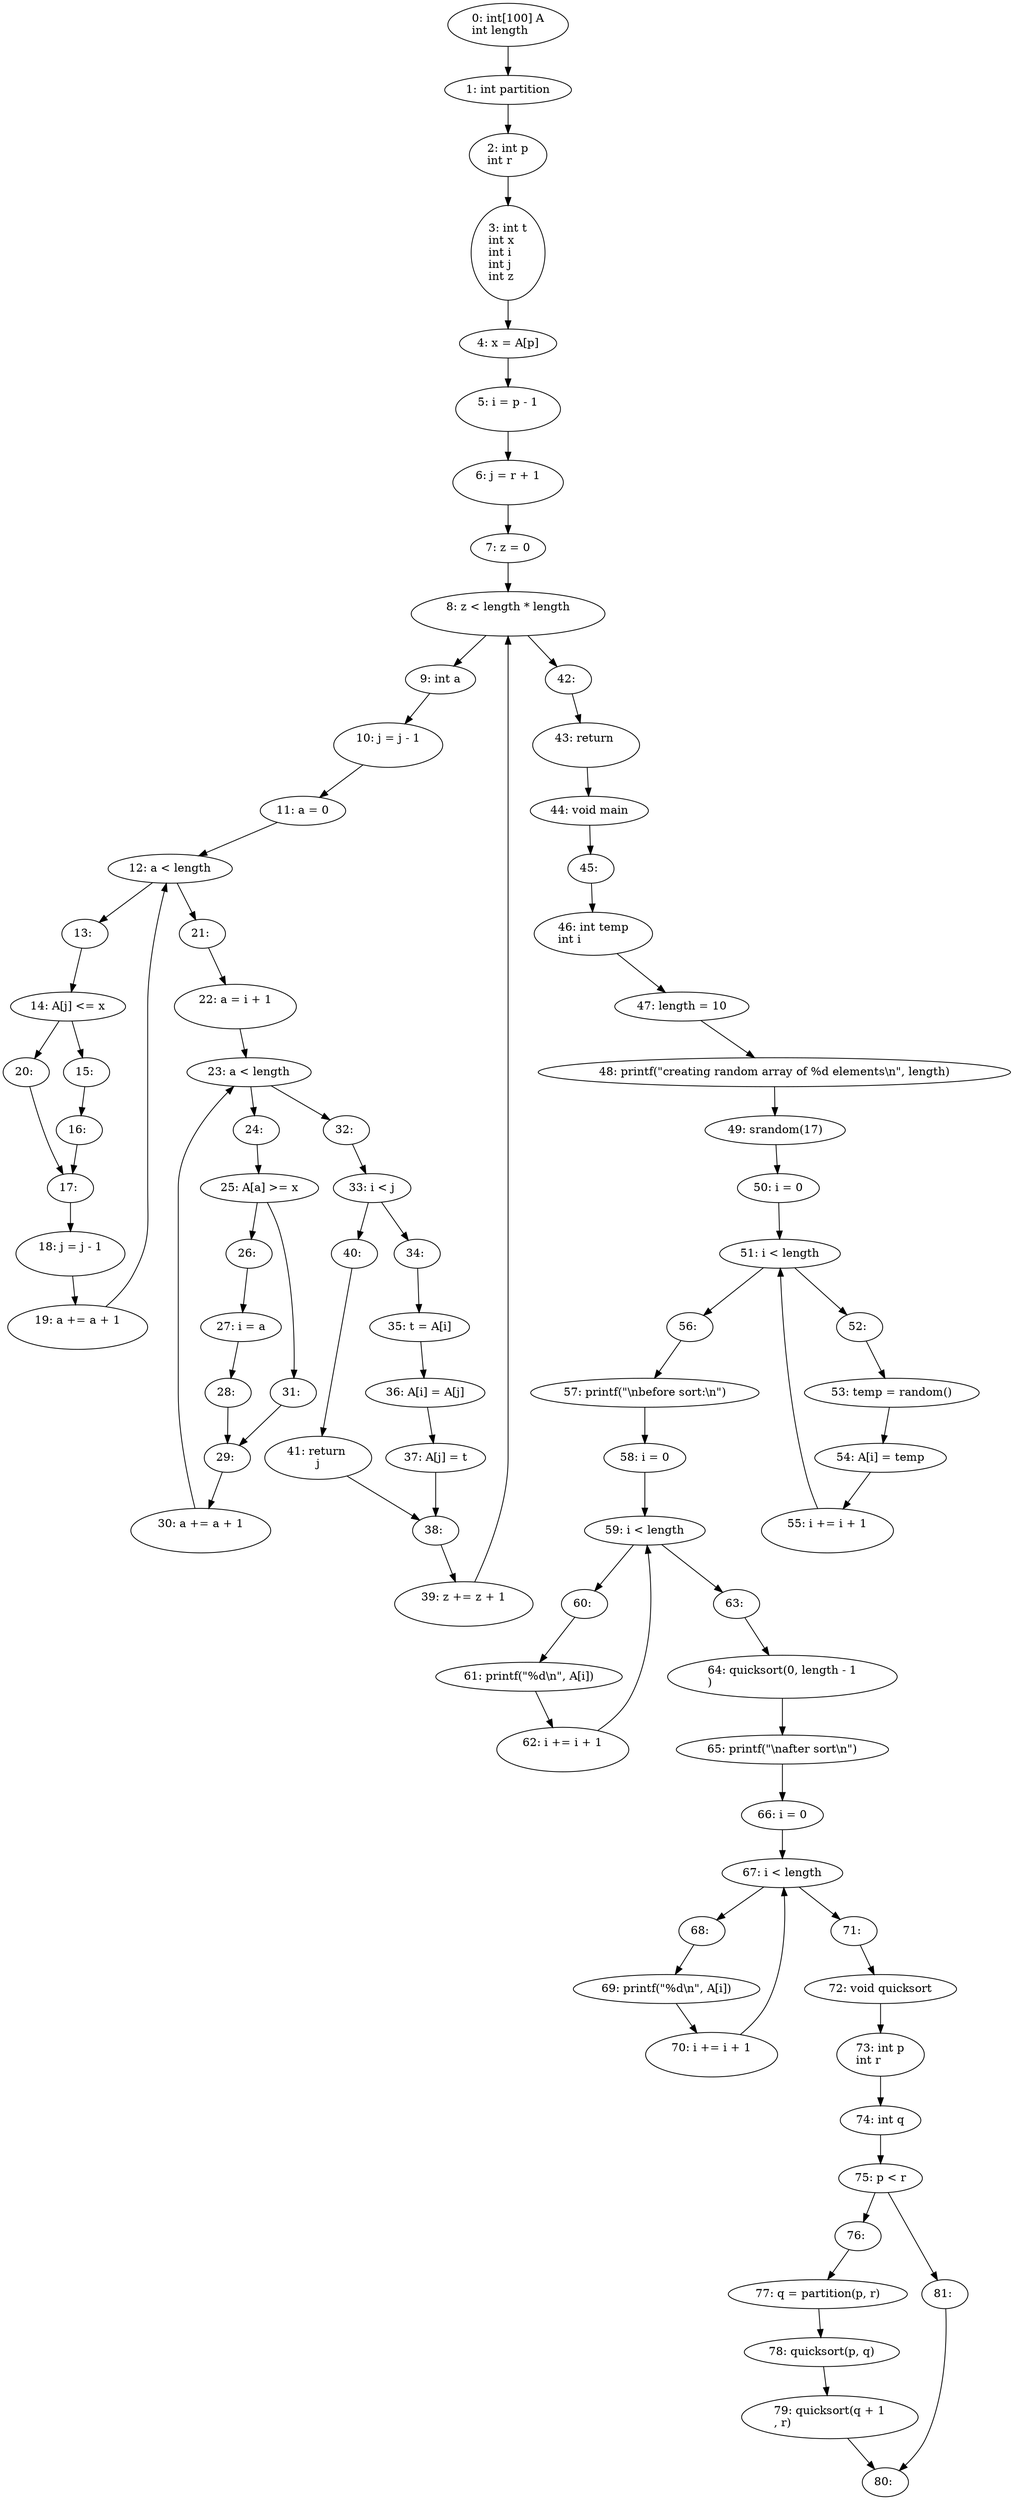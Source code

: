 digraph G {
  0 [ label="0: int[100]\ A\lint\ length\l" ];
  1 [ label="1: int\ partition\l" ];
  2 [ label="2: int\ p\lint\ r\l" ];
  3 [ label="3: int\ t\lint\ x\lint\ i\lint\ j\lint\ z\l" ];
  4 [ label="4: x\ =\ A[p]\l" ];
  5 [ label="5: i\ =\ p\ -\ 1\l\l" ];
  6 [ label="6: j\ =\ r\ +\ 1\l\l" ];
  7 [ label="7: z\ =\ 0\l" ];
  8 [ label="8: z\ \<\ length\ *\ length\l\l" ];
  9 [ label="9: int\ a\l" ];
  10 [ label="10: j\ =\ j\ -\ 1\l\l" ];
  11 [ label="11: a\ =\ 0\l" ];
  12 [ label="12: a\ \<\ length\l" ];
  13 [ label="13: " ];
  14 [ label="14: A[j]\ \<=\ x\l" ];
  15 [ label="15: " ];
  16 [ label="16: " ];
  17 [ label="17: " ];
  18 [ label="18: j\ =\ j\ -\ 1\l\l" ];
  19 [ label="19: a\ +=\ a\ +\ 1\l\l" ];
  20 [ label="20: " ];
  21 [ label="21: " ];
  22 [ label="22: a\ =\ i\ +\ 1\l\l" ];
  23 [ label="23: a\ \<\ length\l" ];
  24 [ label="24: " ];
  25 [ label="25: A[a]\ \>=\ x\l" ];
  26 [ label="26: " ];
  27 [ label="27: i\ =\ a\l" ];
  28 [ label="28: " ];
  29 [ label="29: " ];
  30 [ label="30: a\ +=\ a\ +\ 1\l\l" ];
  31 [ label="31: " ];
  32 [ label="32: " ];
  33 [ label="33: i\ \<\ j\l" ];
  34 [ label="34: " ];
  35 [ label="35: t\ =\ A[i]\l" ];
  36 [ label="36: A[i]\ =\ A[j]\l" ];
  37 [ label="37: A[j]\ =\ t\l" ];
  38 [ label="38: " ];
  39 [ label="39: z\ +=\ z\ +\ 1\l\l" ];
  40 [ label="40: " ];
  41 [ label="41: return\ \lj" ];
  42 [ label="42: " ];
  43 [ label="43: return\ \l\l" ];
  44 [ label="44: void\ main\l" ];
  45 [ label="45: " ];
  46 [ label="46: int\ temp\lint\ i\l" ];
  47 [ label="47: length\ =\ 10\l" ];
  48 [ label="48: printf\(\"creating\ random\ array\ of\ %d\ elements\\n\"\,\ length\)\l" ];
  49 [ label="49: srandom\(17\)\l" ];
  50 [ label="50: i\ =\ 0\l" ];
  51 [ label="51: i\ \<\ length\l" ];
  52 [ label="52: " ];
  53 [ label="53: temp\ =\ random\(\)\l" ];
  54 [ label="54: A[i]\ =\ temp\l" ];
  55 [ label="55: i\ +=\ i\ +\ 1\l\l" ];
  56 [ label="56: " ];
  57 [ label="57: printf\(\"\\nbefore\ sort\:\\n\"\)\l" ];
  58 [ label="58: i\ =\ 0\l" ];
  59 [ label="59: i\ \<\ length\l" ];
  60 [ label="60: " ];
  61 [ label="61: printf\(\"%d\\n\"\,\ A[i]\)\l" ];
  62 [ label="62: i\ +=\ i\ +\ 1\l\l" ];
  63 [ label="63: " ];
  64 [ label="64: quicksort\(0\,\ length\ -\ 1\l\)\l" ];
  65 [ label="65: printf\(\"\\nafter\ sort\\n\"\)\l" ];
  66 [ label="66: i\ =\ 0\l" ];
  67 [ label="67: i\ \<\ length\l" ];
  68 [ label="68: " ];
  69 [ label="69: printf\(\"%d\\n\"\,\ A[i]\)\l" ];
  70 [ label="70: i\ +=\ i\ +\ 1\l\l" ];
  71 [ label="71: " ];
  72 [ label="72: void\ quicksort\l" ];
  73 [ label="73: int\ p\lint\ r\l" ];
  74 [ label="74: int\ q\l" ];
  75 [ label="75: p\ \<\ r\l" ];
  76 [ label="76: " ];
  77 [ label="77: q\ =\ partition\(p\,\ r\)\l" ];
  78 [ label="78: quicksort\(p\,\ q\)\l" ];
  79 [ label="79: quicksort\(q\ +\ 1\l\,\ r\)\l" ];
  80 [ label="80: " ];
  81 [ label="81: " ];
  0 -> 1;
  1 -> 2;
  2 -> 3;
  3 -> 4;
  4 -> 5;
  5 -> 6;
  6 -> 7;
  7 -> 8;
  8 -> 9;
  9 -> 10;
  10 -> 11;
  11 -> 12;
  12 -> 13;
  13 -> 14;
  14 -> 15;
  15 -> 16;
  16 -> 17;
  17 -> 18;
  18 -> 19;
  19 -> 12;
  14 -> 20;
  20 -> 17;
  12 -> 21;
  21 -> 22;
  22 -> 23;
  23 -> 24;
  24 -> 25;
  25 -> 26;
  26 -> 27;
  27 -> 28;
  28 -> 29;
  29 -> 30;
  30 -> 23;
  25 -> 31;
  31 -> 29;
  23 -> 32;
  32 -> 33;
  33 -> 34;
  34 -> 35;
  35 -> 36;
  36 -> 37;
  37 -> 38;
  38 -> 39;
  39 -> 8;
  33 -> 40;
  40 -> 41;
  41 -> 38;
  8 -> 42;
  42 -> 43;
  43 -> 44;
  44 -> 45;
  45 -> 46;
  46 -> 47;
  47 -> 48;
  48 -> 49;
  49 -> 50;
  50 -> 51;
  51 -> 52;
  52 -> 53;
  53 -> 54;
  54 -> 55;
  55 -> 51;
  51 -> 56;
  56 -> 57;
  57 -> 58;
  58 -> 59;
  59 -> 60;
  60 -> 61;
  61 -> 62;
  62 -> 59;
  59 -> 63;
  63 -> 64;
  64 -> 65;
  65 -> 66;
  66 -> 67;
  67 -> 68;
  68 -> 69;
  69 -> 70;
  70 -> 67;
  67 -> 71;
  71 -> 72;
  72 -> 73;
  73 -> 74;
  74 -> 75;
  75 -> 76;
  76 -> 77;
  77 -> 78;
  78 -> 79;
  79 -> 80;
  75 -> 81;
  81 -> 80;
}
